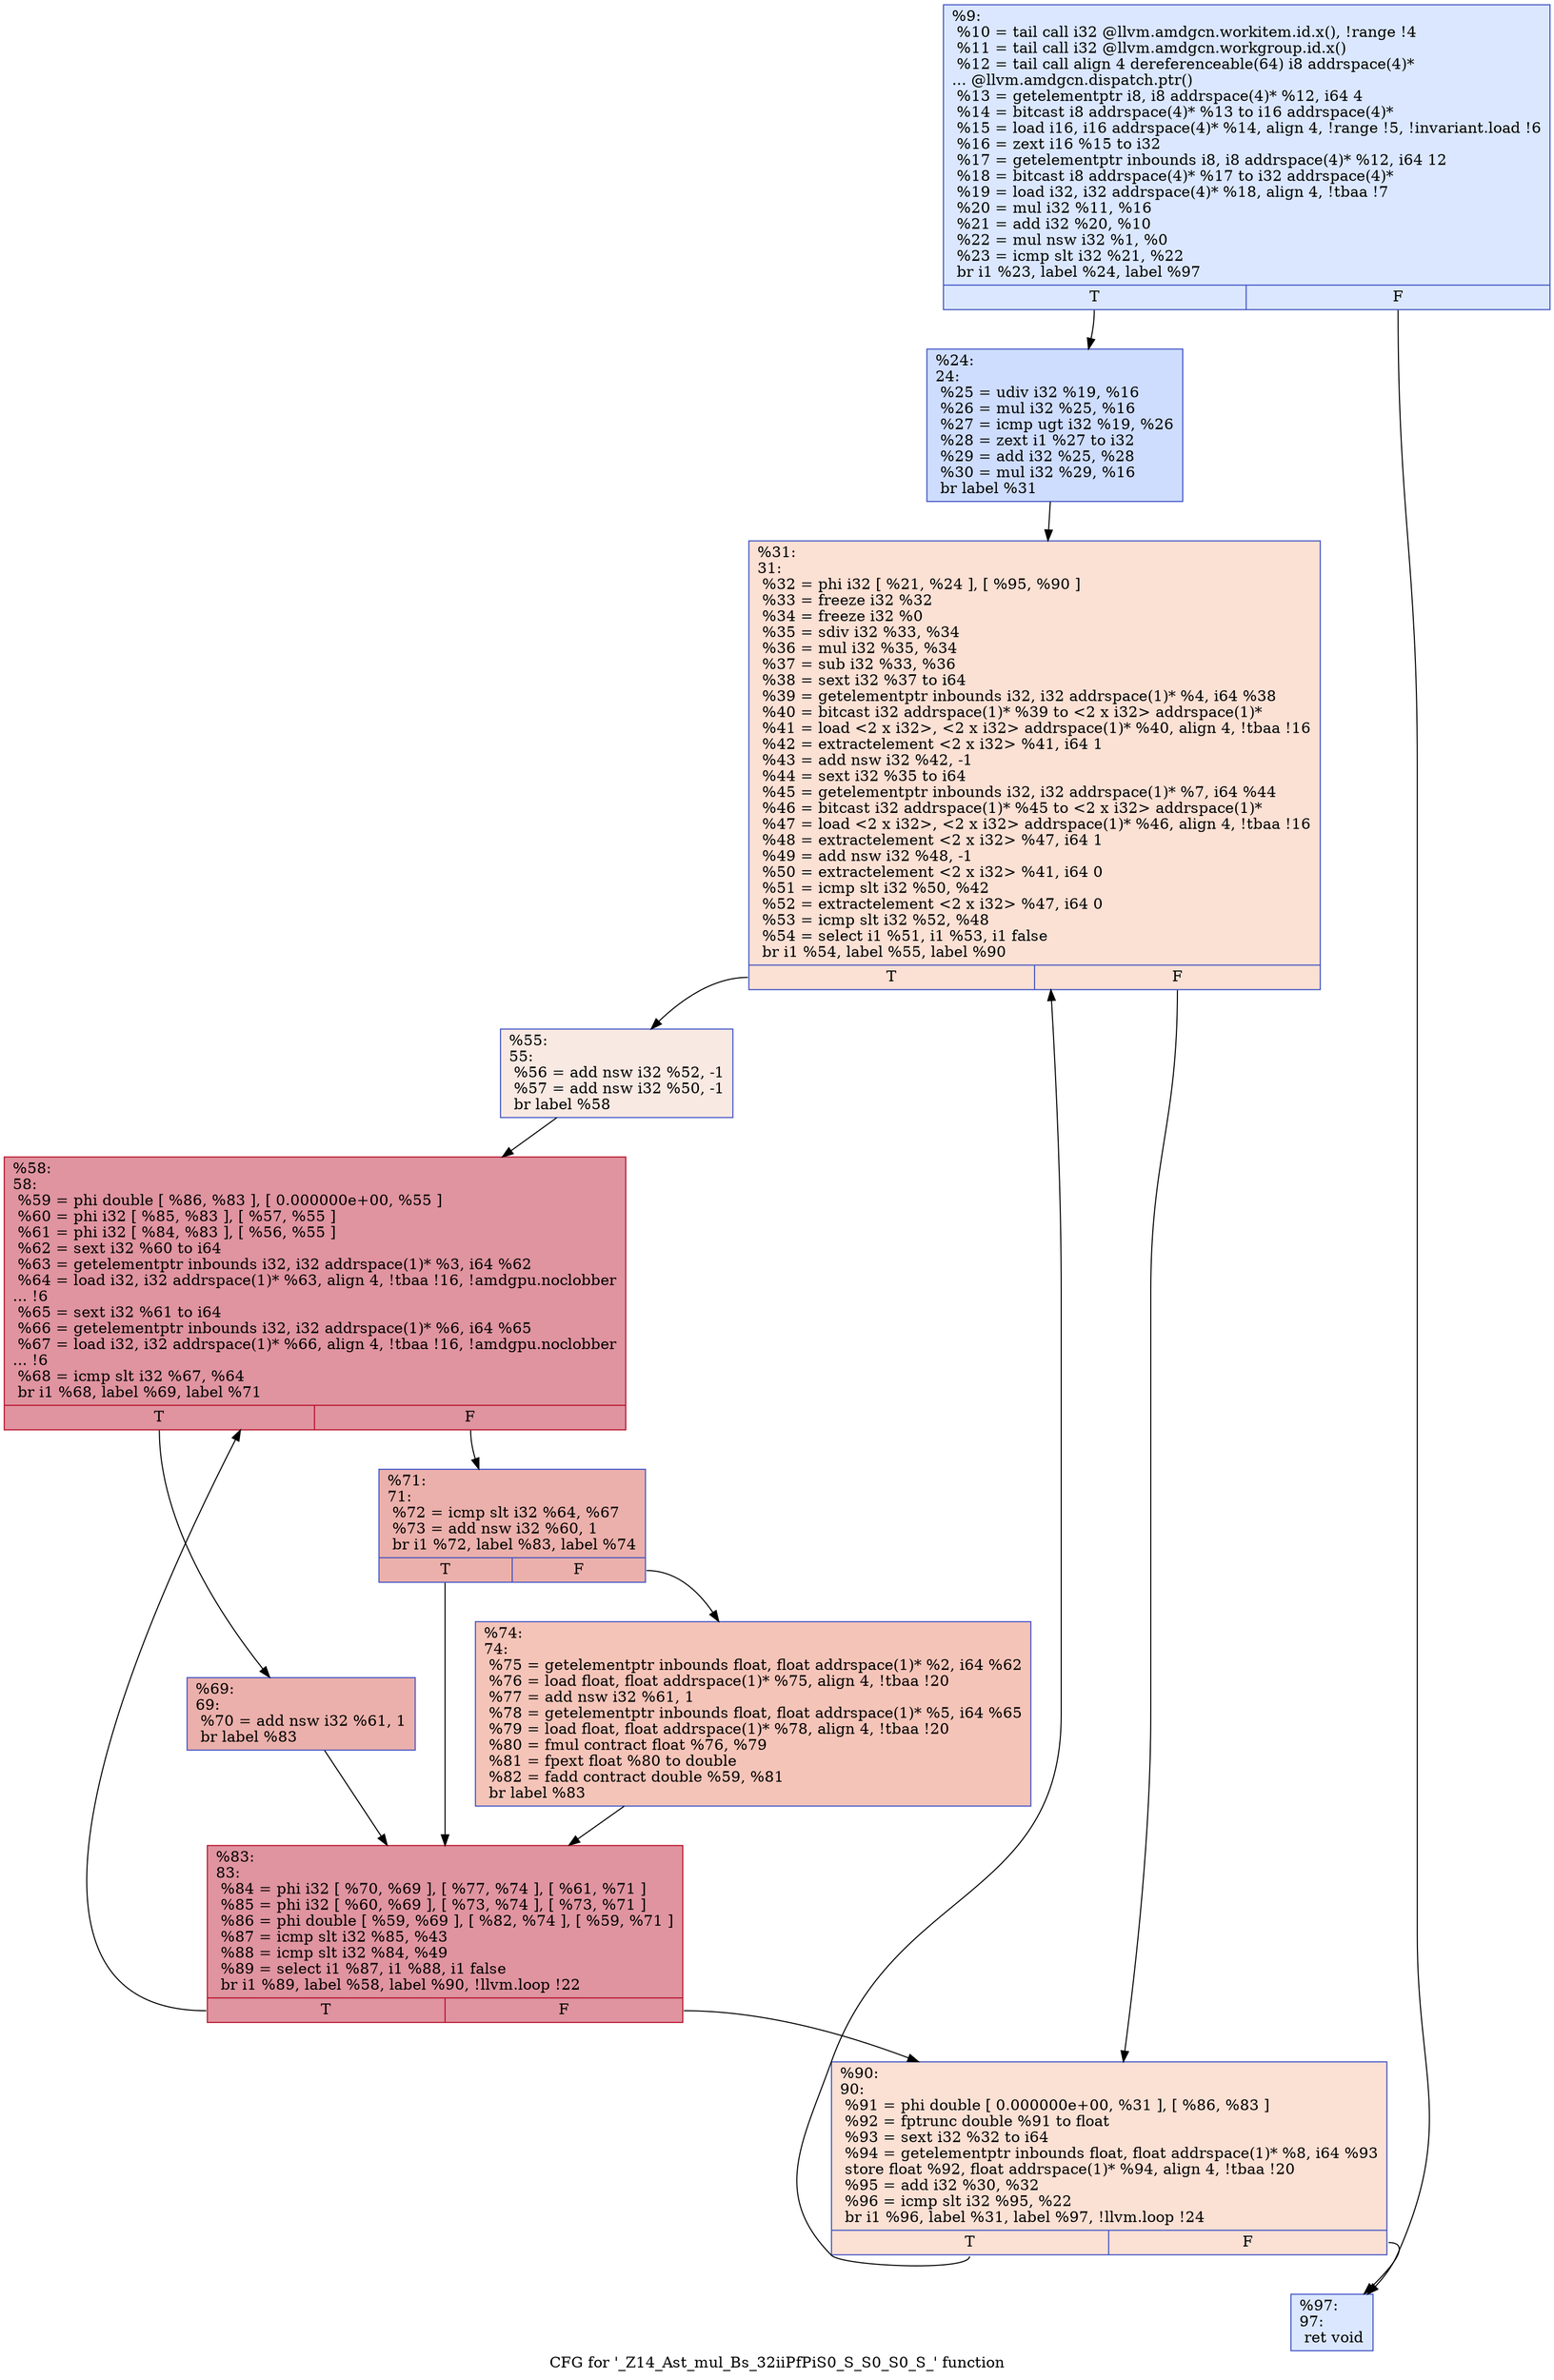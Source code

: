 digraph "CFG for '_Z14_Ast_mul_Bs_32iiPfPiS0_S_S0_S0_S_' function" {
	label="CFG for '_Z14_Ast_mul_Bs_32iiPfPiS0_S_S0_S0_S_' function";

	Node0x605d6a0 [shape=record,color="#3d50c3ff", style=filled, fillcolor="#abc8fd70",label="{%9:\l  %10 = tail call i32 @llvm.amdgcn.workitem.id.x(), !range !4\l  %11 = tail call i32 @llvm.amdgcn.workgroup.id.x()\l  %12 = tail call align 4 dereferenceable(64) i8 addrspace(4)*\l... @llvm.amdgcn.dispatch.ptr()\l  %13 = getelementptr i8, i8 addrspace(4)* %12, i64 4\l  %14 = bitcast i8 addrspace(4)* %13 to i16 addrspace(4)*\l  %15 = load i16, i16 addrspace(4)* %14, align 4, !range !5, !invariant.load !6\l  %16 = zext i16 %15 to i32\l  %17 = getelementptr inbounds i8, i8 addrspace(4)* %12, i64 12\l  %18 = bitcast i8 addrspace(4)* %17 to i32 addrspace(4)*\l  %19 = load i32, i32 addrspace(4)* %18, align 4, !tbaa !7\l  %20 = mul i32 %11, %16\l  %21 = add i32 %20, %10\l  %22 = mul nsw i32 %1, %0\l  %23 = icmp slt i32 %21, %22\l  br i1 %23, label %24, label %97\l|{<s0>T|<s1>F}}"];
	Node0x605d6a0:s0 -> Node0x60604d0;
	Node0x605d6a0:s1 -> Node0x6060560;
	Node0x60604d0 [shape=record,color="#3d50c3ff", style=filled, fillcolor="#8fb1fe70",label="{%24:\l24:                                               \l  %25 = udiv i32 %19, %16\l  %26 = mul i32 %25, %16\l  %27 = icmp ugt i32 %19, %26\l  %28 = zext i1 %27 to i32\l  %29 = add i32 %25, %28\l  %30 = mul i32 %29, %16\l  br label %31\l}"];
	Node0x60604d0 -> Node0x60609e0;
	Node0x60609e0 [shape=record,color="#3d50c3ff", style=filled, fillcolor="#f7b99e70",label="{%31:\l31:                                               \l  %32 = phi i32 [ %21, %24 ], [ %95, %90 ]\l  %33 = freeze i32 %32\l  %34 = freeze i32 %0\l  %35 = sdiv i32 %33, %34\l  %36 = mul i32 %35, %34\l  %37 = sub i32 %33, %36\l  %38 = sext i32 %37 to i64\l  %39 = getelementptr inbounds i32, i32 addrspace(1)* %4, i64 %38\l  %40 = bitcast i32 addrspace(1)* %39 to \<2 x i32\> addrspace(1)*\l  %41 = load \<2 x i32\>, \<2 x i32\> addrspace(1)* %40, align 4, !tbaa !16\l  %42 = extractelement \<2 x i32\> %41, i64 1\l  %43 = add nsw i32 %42, -1\l  %44 = sext i32 %35 to i64\l  %45 = getelementptr inbounds i32, i32 addrspace(1)* %7, i64 %44\l  %46 = bitcast i32 addrspace(1)* %45 to \<2 x i32\> addrspace(1)*\l  %47 = load \<2 x i32\>, \<2 x i32\> addrspace(1)* %46, align 4, !tbaa !16\l  %48 = extractelement \<2 x i32\> %47, i64 1\l  %49 = add nsw i32 %48, -1\l  %50 = extractelement \<2 x i32\> %41, i64 0\l  %51 = icmp slt i32 %50, %42\l  %52 = extractelement \<2 x i32\> %47, i64 0\l  %53 = icmp slt i32 %52, %48\l  %54 = select i1 %51, i1 %53, i1 false\l  br i1 %54, label %55, label %90\l|{<s0>T|<s1>F}}"];
	Node0x60609e0:s0 -> Node0x60626a0;
	Node0x60609e0:s1 -> Node0x6060aa0;
	Node0x60626a0 [shape=record,color="#3d50c3ff", style=filled, fillcolor="#efcebd70",label="{%55:\l55:                                               \l  %56 = add nsw i32 %52, -1\l  %57 = add nsw i32 %50, -1\l  br label %58\l}"];
	Node0x60626a0 -> Node0x6062900;
	Node0x6062900 [shape=record,color="#b70d28ff", style=filled, fillcolor="#b70d2870",label="{%58:\l58:                                               \l  %59 = phi double [ %86, %83 ], [ 0.000000e+00, %55 ]\l  %60 = phi i32 [ %85, %83 ], [ %57, %55 ]\l  %61 = phi i32 [ %84, %83 ], [ %56, %55 ]\l  %62 = sext i32 %60 to i64\l  %63 = getelementptr inbounds i32, i32 addrspace(1)* %3, i64 %62\l  %64 = load i32, i32 addrspace(1)* %63, align 4, !tbaa !16, !amdgpu.noclobber\l... !6\l  %65 = sext i32 %61 to i64\l  %66 = getelementptr inbounds i32, i32 addrspace(1)* %6, i64 %65\l  %67 = load i32, i32 addrspace(1)* %66, align 4, !tbaa !16, !amdgpu.noclobber\l... !6\l  %68 = icmp slt i32 %67, %64\l  br i1 %68, label %69, label %71\l|{<s0>T|<s1>F}}"];
	Node0x6062900:s0 -> Node0x6060da0;
	Node0x6062900:s1 -> Node0x60644e0;
	Node0x6060da0 [shape=record,color="#3d50c3ff", style=filled, fillcolor="#d24b4070",label="{%69:\l69:                                               \l  %70 = add nsw i32 %61, 1\l  br label %83\l}"];
	Node0x6060da0 -> Node0x60629f0;
	Node0x60644e0 [shape=record,color="#3d50c3ff", style=filled, fillcolor="#d24b4070",label="{%71:\l71:                                               \l  %72 = icmp slt i32 %64, %67\l  %73 = add nsw i32 %60, 1\l  br i1 %72, label %83, label %74\l|{<s0>T|<s1>F}}"];
	Node0x60644e0:s0 -> Node0x60629f0;
	Node0x60644e0:s1 -> Node0x6064840;
	Node0x6064840 [shape=record,color="#3d50c3ff", style=filled, fillcolor="#e97a5f70",label="{%74:\l74:                                               \l  %75 = getelementptr inbounds float, float addrspace(1)* %2, i64 %62\l  %76 = load float, float addrspace(1)* %75, align 4, !tbaa !20\l  %77 = add nsw i32 %61, 1\l  %78 = getelementptr inbounds float, float addrspace(1)* %5, i64 %65\l  %79 = load float, float addrspace(1)* %78, align 4, !tbaa !20\l  %80 = fmul contract float %76, %79\l  %81 = fpext float %80 to double\l  %82 = fadd contract double %59, %81\l  br label %83\l}"];
	Node0x6064840 -> Node0x60629f0;
	Node0x60629f0 [shape=record,color="#b70d28ff", style=filled, fillcolor="#b70d2870",label="{%83:\l83:                                               \l  %84 = phi i32 [ %70, %69 ], [ %77, %74 ], [ %61, %71 ]\l  %85 = phi i32 [ %60, %69 ], [ %73, %74 ], [ %73, %71 ]\l  %86 = phi double [ %59, %69 ], [ %82, %74 ], [ %59, %71 ]\l  %87 = icmp slt i32 %85, %43\l  %88 = icmp slt i32 %84, %49\l  %89 = select i1 %87, i1 %88, i1 false\l  br i1 %89, label %58, label %90, !llvm.loop !22\l|{<s0>T|<s1>F}}"];
	Node0x60629f0:s0 -> Node0x6062900;
	Node0x60629f0:s1 -> Node0x6060aa0;
	Node0x6060aa0 [shape=record,color="#3d50c3ff", style=filled, fillcolor="#f7b99e70",label="{%90:\l90:                                               \l  %91 = phi double [ 0.000000e+00, %31 ], [ %86, %83 ]\l  %92 = fptrunc double %91 to float\l  %93 = sext i32 %32 to i64\l  %94 = getelementptr inbounds float, float addrspace(1)* %8, i64 %93\l  store float %92, float addrspace(1)* %94, align 4, !tbaa !20\l  %95 = add i32 %30, %32\l  %96 = icmp slt i32 %95, %22\l  br i1 %96, label %31, label %97, !llvm.loop !24\l|{<s0>T|<s1>F}}"];
	Node0x6060aa0:s0 -> Node0x60609e0;
	Node0x6060aa0:s1 -> Node0x6060560;
	Node0x6060560 [shape=record,color="#3d50c3ff", style=filled, fillcolor="#abc8fd70",label="{%97:\l97:                                               \l  ret void\l}"];
}
